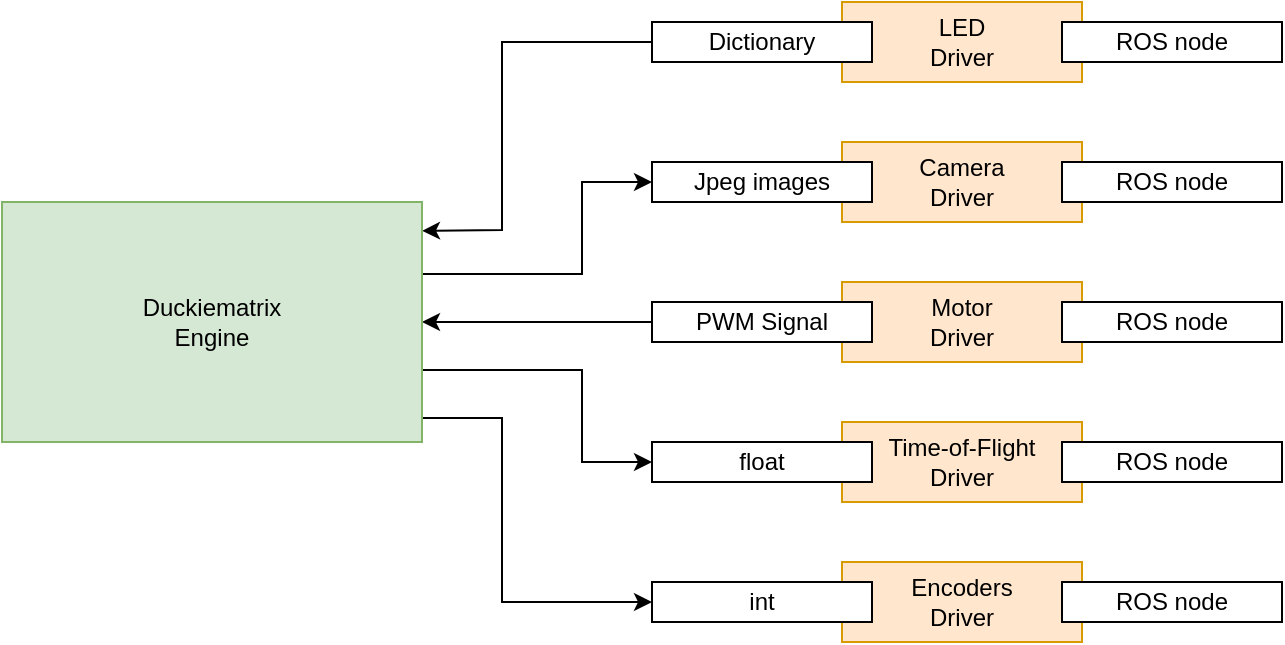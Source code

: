 <mxfile>
    <diagram name="Page-1" id="y-Ek2GUciTySldRDRXdH">
        <mxGraphModel dx="1002" dy="616" grid="1" gridSize="10" guides="1" tooltips="1" connect="1" arrows="1" fold="1" page="1" pageScale="1" pageWidth="850" pageHeight="1100" math="0" shadow="0">
            <root>
                <mxCell id="0"/>
                <mxCell id="1" parent="0"/>
                <mxCell id="tWBpmJdCVggVQD41G9TX-1" value="Camera &lt;br&gt;Driver" style="rounded=0;whiteSpace=wrap;html=1;fillColor=#ffe6cc;strokeColor=#d79b00;" parent="1" vertex="1">
                    <mxGeometry x="520" y="370" width="120" height="40" as="geometry"/>
                </mxCell>
                <mxCell id="tWBpmJdCVggVQD41G9TX-14" style="edgeStyle=orthogonalEdgeStyle;rounded=0;orthogonalLoop=1;jettySize=auto;html=1;exitX=0;exitY=0.5;exitDx=0;exitDy=0;startArrow=classic;startFill=1;endArrow=none;endFill=0;entryX=1;entryY=0.3;entryDx=0;entryDy=0;entryPerimeter=0;" parent="1" source="tWBpmJdCVggVQD41G9TX-4" target="tWBpmJdCVggVQD41G9TX-13" edge="1">
                    <mxGeometry relative="1" as="geometry">
                        <mxPoint x="330" y="430" as="targetPoint"/>
                        <Array as="points">
                            <mxPoint x="390" y="390"/>
                            <mxPoint x="390" y="436"/>
                        </Array>
                    </mxGeometry>
                </mxCell>
                <mxCell id="tWBpmJdCVggVQD41G9TX-4" value="Jpeg images" style="rounded=0;whiteSpace=wrap;html=1;" parent="1" vertex="1">
                    <mxGeometry x="425" y="380" width="110" height="20" as="geometry"/>
                </mxCell>
                <mxCell id="tWBpmJdCVggVQD41G9TX-6" value="Motor&lt;br&gt;Driver" style="rounded=0;whiteSpace=wrap;html=1;fillColor=#ffe6cc;strokeColor=#d79b00;" parent="1" vertex="1">
                    <mxGeometry x="520" y="440" width="120" height="40" as="geometry"/>
                </mxCell>
                <mxCell id="tWBpmJdCVggVQD41G9TX-16" style="edgeStyle=orthogonalEdgeStyle;rounded=0;orthogonalLoop=1;jettySize=auto;html=1;entryX=1;entryY=0.5;entryDx=0;entryDy=0;" parent="1" source="tWBpmJdCVggVQD41G9TX-8" target="tWBpmJdCVggVQD41G9TX-13" edge="1">
                    <mxGeometry relative="1" as="geometry"/>
                </mxCell>
                <mxCell id="tWBpmJdCVggVQD41G9TX-8" value="PWM Signal" style="rounded=0;whiteSpace=wrap;html=1;" parent="1" vertex="1">
                    <mxGeometry x="425" y="450" width="110" height="20" as="geometry"/>
                </mxCell>
                <mxCell id="tWBpmJdCVggVQD41G9TX-9" value="Time-of-Flight&lt;br&gt;Driver" style="rounded=0;whiteSpace=wrap;html=1;fillColor=#ffe6cc;strokeColor=#d79b00;" parent="1" vertex="1">
                    <mxGeometry x="520" y="510" width="120" height="40" as="geometry"/>
                </mxCell>
                <mxCell id="tWBpmJdCVggVQD41G9TX-10" value="ROS node" style="rounded=0;whiteSpace=wrap;html=1;" parent="1" vertex="1">
                    <mxGeometry x="630" y="520" width="110" height="20" as="geometry"/>
                </mxCell>
                <mxCell id="tWBpmJdCVggVQD41G9TX-17" style="edgeStyle=orthogonalEdgeStyle;rounded=0;orthogonalLoop=1;jettySize=auto;html=1;startArrow=classic;startFill=1;endArrow=none;endFill=0;entryX=1;entryY=0.7;entryDx=0;entryDy=0;entryPerimeter=0;" parent="1" source="tWBpmJdCVggVQD41G9TX-11" target="tWBpmJdCVggVQD41G9TX-13" edge="1">
                    <mxGeometry relative="1" as="geometry">
                        <mxPoint x="340" y="480" as="targetPoint"/>
                        <Array as="points">
                            <mxPoint x="390" y="530"/>
                            <mxPoint x="390" y="484"/>
                        </Array>
                    </mxGeometry>
                </mxCell>
                <mxCell id="tWBpmJdCVggVQD41G9TX-11" value="float" style="rounded=0;whiteSpace=wrap;html=1;" parent="1" vertex="1">
                    <mxGeometry x="425" y="520" width="110" height="20" as="geometry"/>
                </mxCell>
                <mxCell id="3" style="edgeStyle=none;html=1;exitX=0;exitY=0.5;exitDx=0;exitDy=0;entryX=1;entryY=0.12;entryDx=0;entryDy=0;rounded=0;entryPerimeter=0;" edge="1" parent="1" source="5" target="tWBpmJdCVggVQD41G9TX-13">
                    <mxGeometry relative="1" as="geometry">
                        <mxPoint x="410" y="320" as="sourcePoint"/>
                        <Array as="points">
                            <mxPoint x="350" y="320"/>
                            <mxPoint x="350" y="370"/>
                            <mxPoint x="350" y="414"/>
                        </Array>
                    </mxGeometry>
                </mxCell>
                <mxCell id="10" style="edgeStyle=none;rounded=0;html=1;exitX=1;exitY=0.9;exitDx=0;exitDy=0;exitPerimeter=0;entryX=0;entryY=0.5;entryDx=0;entryDy=0;" edge="1" parent="1" source="tWBpmJdCVggVQD41G9TX-13" target="9">
                    <mxGeometry relative="1" as="geometry">
                        <Array as="points">
                            <mxPoint x="350" y="508"/>
                            <mxPoint x="350" y="560"/>
                            <mxPoint x="350" y="600"/>
                        </Array>
                    </mxGeometry>
                </mxCell>
                <mxCell id="tWBpmJdCVggVQD41G9TX-13" value="Duckiematrix&lt;br&gt;Engine" style="rounded=0;whiteSpace=wrap;html=1;fillColor=#d5e8d4;strokeColor=#82b366;points=[[0,0,0,0,0],[0,0.25,0,0,0],[0,0.5,0,0,0],[0,0.75,0,0,0],[0,1,0,0,0],[0.25,0,0,0,0],[0.25,1,0,0,0],[0.5,0,0,0,0],[0.5,1,0,0,0],[0.75,0,0,0,0],[0.75,1,0,0,0],[1,0.12,0,0,0],[1,0.3,0,0,0],[1,0.5,0,0,0],[1,0.7,0,0,0],[1,0.9,0,0,0]];" parent="1" vertex="1">
                    <mxGeometry x="100" y="400" width="210" height="120" as="geometry"/>
                </mxCell>
                <mxCell id="tWBpmJdCVggVQD41G9TX-3" value="ROS node" style="rounded=0;whiteSpace=wrap;html=1;" parent="1" vertex="1">
                    <mxGeometry x="630" y="380" width="110" height="20" as="geometry"/>
                </mxCell>
                <mxCell id="tWBpmJdCVggVQD41G9TX-7" value="ROS node" style="rounded=0;whiteSpace=wrap;html=1;" parent="1" vertex="1">
                    <mxGeometry x="630" y="450" width="110" height="20" as="geometry"/>
                </mxCell>
                <mxCell id="4" value="LED&lt;br&gt;Driver" style="rounded=0;whiteSpace=wrap;html=1;fillColor=#ffe6cc;strokeColor=#d79b00;" vertex="1" parent="1">
                    <mxGeometry x="520" y="300" width="120" height="40" as="geometry"/>
                </mxCell>
                <mxCell id="5" value="Dictionary" style="rounded=0;whiteSpace=wrap;html=1;" vertex="1" parent="1">
                    <mxGeometry x="425" y="310" width="110" height="20" as="geometry"/>
                </mxCell>
                <mxCell id="6" value="ROS node" style="rounded=0;whiteSpace=wrap;html=1;" vertex="1" parent="1">
                    <mxGeometry x="630" y="310" width="110" height="20" as="geometry"/>
                </mxCell>
                <mxCell id="7" value="Encoders&lt;br&gt;Driver" style="rounded=0;whiteSpace=wrap;html=1;fillColor=#ffe6cc;strokeColor=#d79b00;" vertex="1" parent="1">
                    <mxGeometry x="520" y="580" width="120" height="40" as="geometry"/>
                </mxCell>
                <mxCell id="8" value="ROS node" style="rounded=0;whiteSpace=wrap;html=1;" vertex="1" parent="1">
                    <mxGeometry x="630" y="590" width="110" height="20" as="geometry"/>
                </mxCell>
                <mxCell id="9" value="int" style="rounded=0;whiteSpace=wrap;html=1;" vertex="1" parent="1">
                    <mxGeometry x="425" y="590" width="110" height="20" as="geometry"/>
                </mxCell>
            </root>
        </mxGraphModel>
    </diagram>
</mxfile>